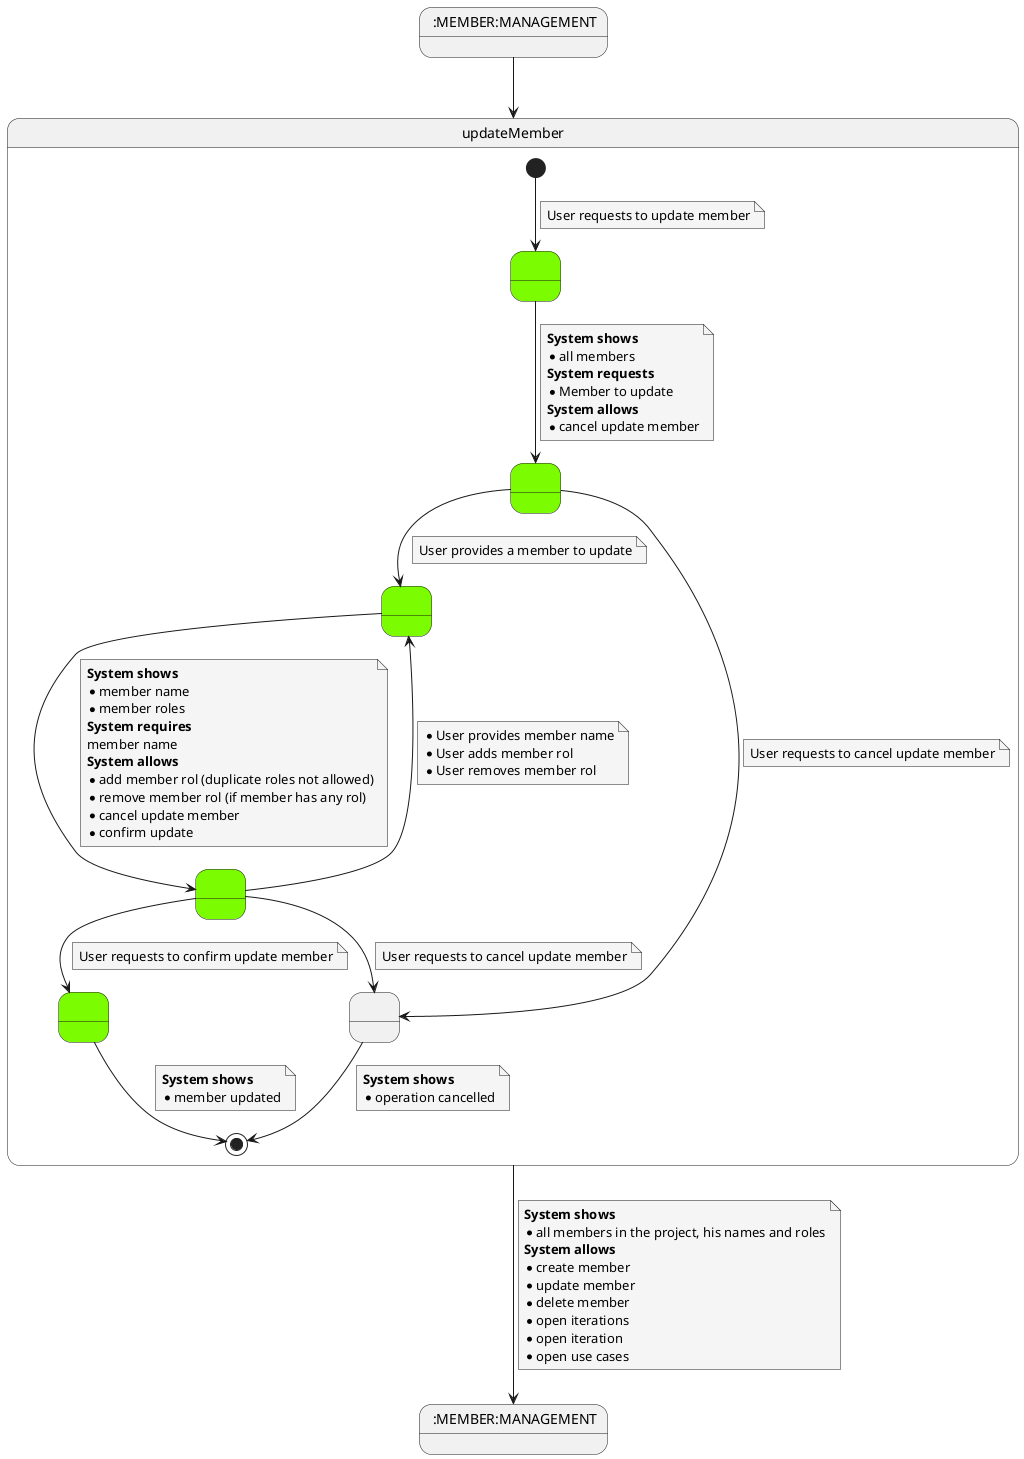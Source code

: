 @startuml

state 0 as " :MEMBER:MANAGEMENT"
state 7 as " :MEMBER:MANAGEMENT"

skinparam {
    NoteBackgroundColor #whiteSmoke
}

0 --> updateMember

state updateMember {

state 2 as " " #LawnGreen
state 1 as " " #LawnGreen
state 3 as " " #LawnGreen
state 5 as " " #LawnGreen
state 6 as " " #LawnGreen
state 8 as " "


[*] --> 1
note on link
    User requests to update member
end note

1 --> 2
note on link
<b>System shows</b>
* all members
<b>System requests</b>
* Member to update
<b>System allows</b>
* cancel update member
end note

2 --> 3
note on link
    User provides a member to update
end note

2 --> 8
note on link
    User requests to cancel update member
end note

3 --> 5
note on link
<b>System shows</b>
* member name
* member roles
<b>System requires</b>
member name
<b>System allows</b>
* add member rol (duplicate roles not allowed)
* remove member rol (if member has any rol)
* cancel update member
* confirm update
end note

5 --> 3
note on link
* User provides member name
* User adds member rol
* User removes member rol
end note

5 --> 8
note on link
    User requests to cancel update member
end note

8 --> [*]
note on link
<b>System shows</b>
* operation cancelled
end note

5 --> 6
note on link
    User requests to confirm update member
end note

6 --> [*]
note on link
    <b>System shows</b>
    * member updated
end note

}

updateMember --> 7
note on link
    <b>System shows</b>
    * all members in the project, his names and roles
    <b>System allows</b>
    * create member
    * update member
    * delete member
    * open iterations
    * open iteration
    * open use cases
end note

@enduml
